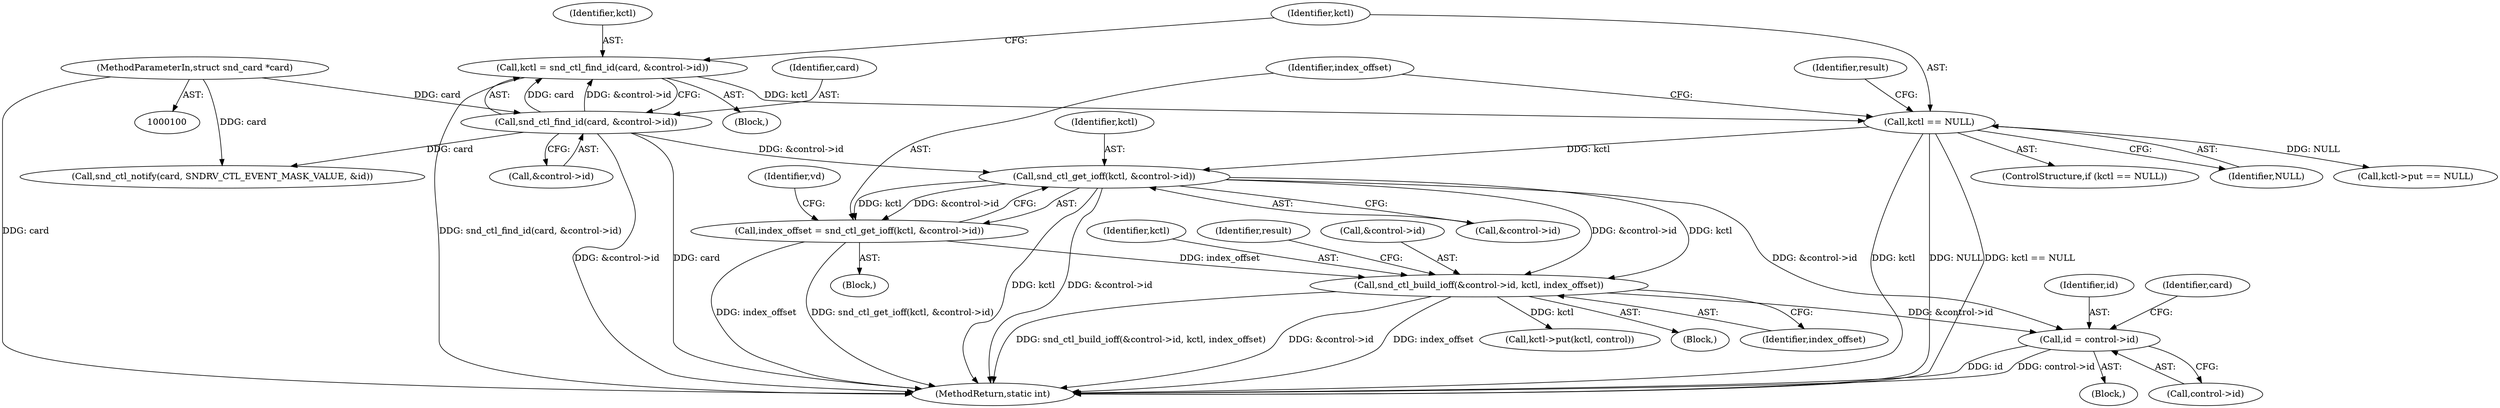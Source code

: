 digraph "0_linux_fd9f26e4eca5d08a27d12c0933fceef76ed9663d_0@pointer" {
"1000199" [label="(Call,id = control->id)"];
"1000181" [label="(Call,snd_ctl_build_ioff(&control->id, kctl, index_offset))"];
"1000135" [label="(Call,snd_ctl_get_ioff(kctl, &control->id))"];
"1000123" [label="(Call,kctl == NULL)"];
"1000114" [label="(Call,kctl = snd_ctl_find_id(card, &control->id))"];
"1000116" [label="(Call,snd_ctl_find_id(card, &control->id))"];
"1000101" [label="(MethodParameterIn,struct snd_card *card)"];
"1000133" [label="(Call,index_offset = snd_ctl_get_ioff(kctl, &control->id))"];
"1000101" [label="(MethodParameterIn,struct snd_card *card)"];
"1000180" [label="(Block,)"];
"1000117" [label="(Identifier,card)"];
"1000142" [label="(Identifier,vd)"];
"1000200" [label="(Identifier,id)"];
"1000115" [label="(Identifier,kctl)"];
"1000123" [label="(Call,kctl == NULL)"];
"1000118" [label="(Call,&control->id)"];
"1000186" [label="(Identifier,kctl)"];
"1000136" [label="(Identifier,kctl)"];
"1000135" [label="(Call,snd_ctl_get_ioff(kctl, &control->id))"];
"1000223" [label="(MethodReturn,static int)"];
"1000209" [label="(Call,snd_ctl_notify(card, SNDRV_CTL_EVENT_MASK_VALUE, &id))"];
"1000133" [label="(Call,index_offset = snd_ctl_get_ioff(kctl, &control->id))"];
"1000134" [label="(Identifier,index_offset)"];
"1000197" [label="(Block,)"];
"1000122" [label="(ControlStructure,if (kctl == NULL))"];
"1000104" [label="(Block,)"];
"1000187" [label="(Identifier,index_offset)"];
"1000189" [label="(Identifier,result)"];
"1000128" [label="(Identifier,result)"];
"1000207" [label="(Identifier,card)"];
"1000199" [label="(Call,id = control->id)"];
"1000201" [label="(Call,control->id)"];
"1000125" [label="(Identifier,NULL)"];
"1000158" [label="(Call,kctl->put == NULL)"];
"1000116" [label="(Call,snd_ctl_find_id(card, &control->id))"];
"1000132" [label="(Block,)"];
"1000137" [label="(Call,&control->id)"];
"1000114" [label="(Call,kctl = snd_ctl_find_id(card, &control->id))"];
"1000181" [label="(Call,snd_ctl_build_ioff(&control->id, kctl, index_offset))"];
"1000182" [label="(Call,&control->id)"];
"1000190" [label="(Call,kctl->put(kctl, control))"];
"1000124" [label="(Identifier,kctl)"];
"1000199" -> "1000197"  [label="AST: "];
"1000199" -> "1000201"  [label="CFG: "];
"1000200" -> "1000199"  [label="AST: "];
"1000201" -> "1000199"  [label="AST: "];
"1000207" -> "1000199"  [label="CFG: "];
"1000199" -> "1000223"  [label="DDG: control->id"];
"1000199" -> "1000223"  [label="DDG: id"];
"1000181" -> "1000199"  [label="DDG: &control->id"];
"1000135" -> "1000199"  [label="DDG: &control->id"];
"1000181" -> "1000180"  [label="AST: "];
"1000181" -> "1000187"  [label="CFG: "];
"1000182" -> "1000181"  [label="AST: "];
"1000186" -> "1000181"  [label="AST: "];
"1000187" -> "1000181"  [label="AST: "];
"1000189" -> "1000181"  [label="CFG: "];
"1000181" -> "1000223"  [label="DDG: snd_ctl_build_ioff(&control->id, kctl, index_offset)"];
"1000181" -> "1000223"  [label="DDG: &control->id"];
"1000181" -> "1000223"  [label="DDG: index_offset"];
"1000135" -> "1000181"  [label="DDG: &control->id"];
"1000135" -> "1000181"  [label="DDG: kctl"];
"1000133" -> "1000181"  [label="DDG: index_offset"];
"1000181" -> "1000190"  [label="DDG: kctl"];
"1000135" -> "1000133"  [label="AST: "];
"1000135" -> "1000137"  [label="CFG: "];
"1000136" -> "1000135"  [label="AST: "];
"1000137" -> "1000135"  [label="AST: "];
"1000133" -> "1000135"  [label="CFG: "];
"1000135" -> "1000223"  [label="DDG: kctl"];
"1000135" -> "1000223"  [label="DDG: &control->id"];
"1000135" -> "1000133"  [label="DDG: kctl"];
"1000135" -> "1000133"  [label="DDG: &control->id"];
"1000123" -> "1000135"  [label="DDG: kctl"];
"1000116" -> "1000135"  [label="DDG: &control->id"];
"1000123" -> "1000122"  [label="AST: "];
"1000123" -> "1000125"  [label="CFG: "];
"1000124" -> "1000123"  [label="AST: "];
"1000125" -> "1000123"  [label="AST: "];
"1000128" -> "1000123"  [label="CFG: "];
"1000134" -> "1000123"  [label="CFG: "];
"1000123" -> "1000223"  [label="DDG: NULL"];
"1000123" -> "1000223"  [label="DDG: kctl == NULL"];
"1000123" -> "1000223"  [label="DDG: kctl"];
"1000114" -> "1000123"  [label="DDG: kctl"];
"1000123" -> "1000158"  [label="DDG: NULL"];
"1000114" -> "1000104"  [label="AST: "];
"1000114" -> "1000116"  [label="CFG: "];
"1000115" -> "1000114"  [label="AST: "];
"1000116" -> "1000114"  [label="AST: "];
"1000124" -> "1000114"  [label="CFG: "];
"1000114" -> "1000223"  [label="DDG: snd_ctl_find_id(card, &control->id)"];
"1000116" -> "1000114"  [label="DDG: card"];
"1000116" -> "1000114"  [label="DDG: &control->id"];
"1000116" -> "1000118"  [label="CFG: "];
"1000117" -> "1000116"  [label="AST: "];
"1000118" -> "1000116"  [label="AST: "];
"1000116" -> "1000223"  [label="DDG: &control->id"];
"1000116" -> "1000223"  [label="DDG: card"];
"1000101" -> "1000116"  [label="DDG: card"];
"1000116" -> "1000209"  [label="DDG: card"];
"1000101" -> "1000100"  [label="AST: "];
"1000101" -> "1000223"  [label="DDG: card"];
"1000101" -> "1000209"  [label="DDG: card"];
"1000133" -> "1000132"  [label="AST: "];
"1000134" -> "1000133"  [label="AST: "];
"1000142" -> "1000133"  [label="CFG: "];
"1000133" -> "1000223"  [label="DDG: index_offset"];
"1000133" -> "1000223"  [label="DDG: snd_ctl_get_ioff(kctl, &control->id)"];
}

